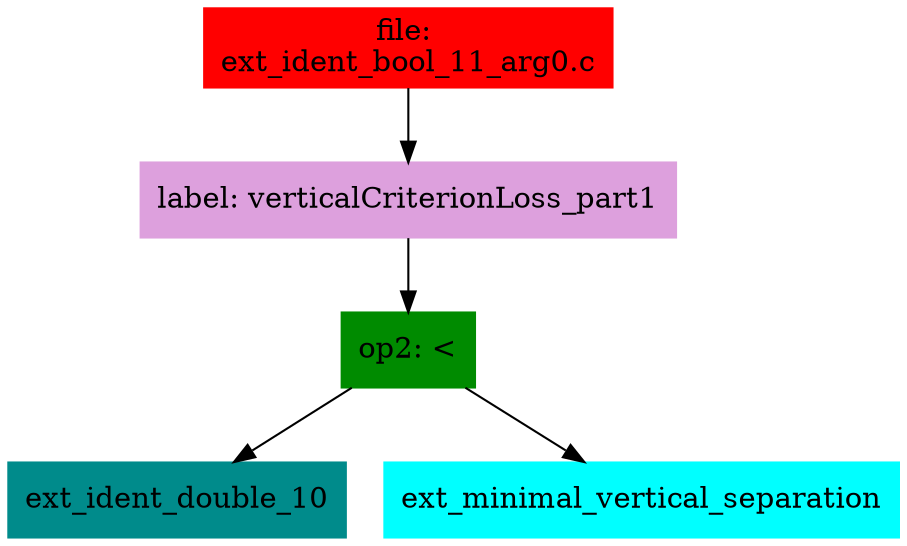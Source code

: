 digraph G {
node [shape=box]

0 [label="file: 
ext_ident_bool_11_arg0.c",color=red, style=filled]
1 [label="label: verticalCriterionLoss_part1",color=plum, style=filled]
0 -> 1
2 [label="op2: <",color=green4, style=filled]
1 -> 2
3 [label="ext_ident_double_10",color=cyan4, style=filled]
2 -> 3
15 [label="ext_minimal_vertical_separation",color=cyan1, style=filled]
2 -> 15


}

